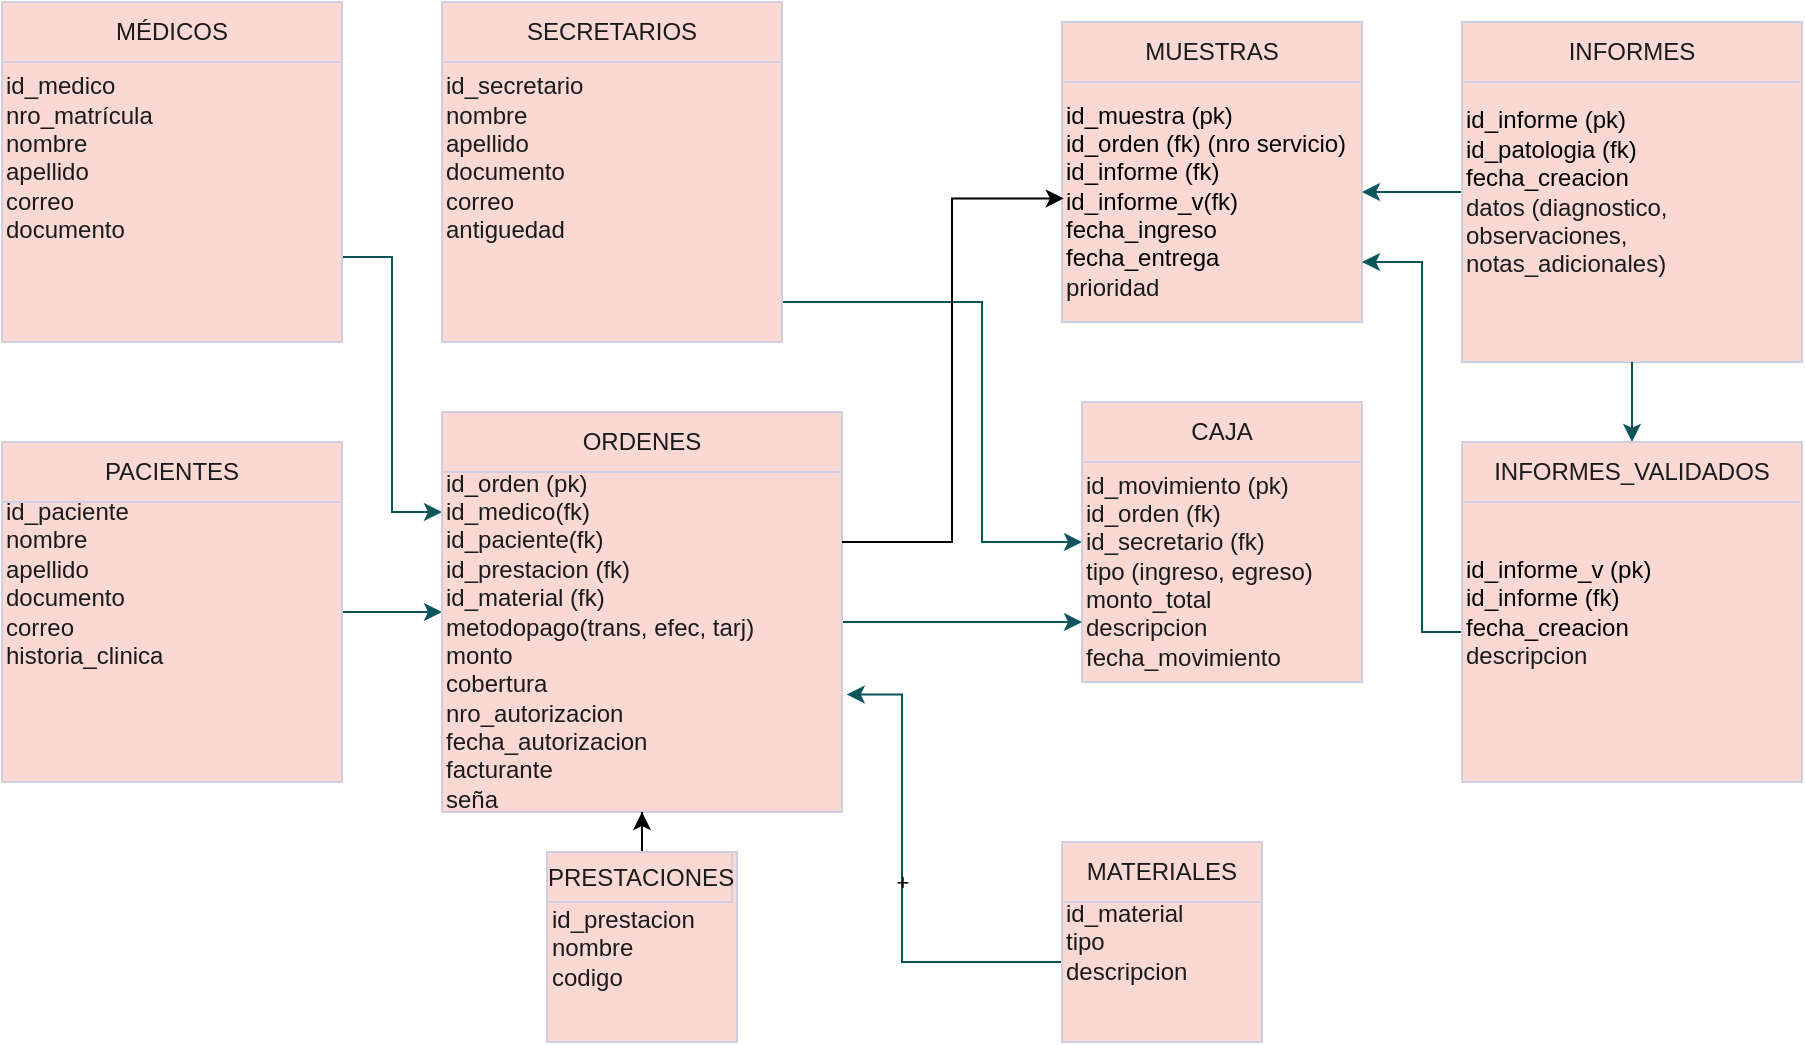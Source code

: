 <mxfile version="26.2.4">
  <diagram name="Page-1" id="f9woN919oMkSvHwLnTK2">
    <mxGraphModel dx="2085" dy="1368" grid="1" gridSize="10" guides="1" tooltips="1" connect="1" arrows="1" fold="1" page="1" pageScale="1" pageWidth="1100" pageHeight="850" math="0" shadow="0">
      <root>
        <mxCell id="0" />
        <mxCell id="1" parent="0" />
        <mxCell id="jzyrCezaXYslwBgBZA3t-1" value="&lt;div&gt;&lt;span style=&quot;background-color: transparent; color: light-dark(rgb(0, 0, 0), rgb(255, 255, 255));&quot;&gt;&lt;br&gt;&lt;/span&gt;&lt;/div&gt;&lt;div&gt;&lt;span style=&quot;background-color: transparent; color: light-dark(rgb(0, 0, 0), rgb(255, 255, 255));&quot;&gt;&lt;br&gt;&lt;/span&gt;&lt;/div&gt;&lt;div&gt;&lt;span style=&quot;background-color: transparent; color: light-dark(rgb(0, 0, 0), rgb(255, 255, 255));&quot;&gt;&lt;br&gt;&lt;/span&gt;&lt;/div&gt;&lt;div&gt;&lt;span style=&quot;background-color: transparent; color: light-dark(rgb(0, 0, 0), rgb(255, 255, 255));&quot;&gt;id_muestra (pk)&lt;/span&gt;&lt;/div&gt;&lt;div&gt;&lt;span style=&quot;background-color: transparent; color: light-dark(rgb(0, 0, 0), rgb(255, 255, 255));&quot;&gt;id_orden (fk) (nro servicio)&lt;/span&gt;&lt;/div&gt;&lt;div&gt;&lt;span style=&quot;background-color: transparent; color: light-dark(rgb(0, 0, 0), rgb(255, 255, 255));&quot;&gt;id_informe (fk)&lt;/span&gt;&lt;/div&gt;&lt;div&gt;&lt;span style=&quot;background-color: transparent; color: light-dark(rgb(0, 0, 0), rgb(255, 255, 255));&quot;&gt;id_informe_v(fk)&lt;/span&gt;&lt;/div&gt;&lt;div&gt;&lt;span style=&quot;background-color: transparent; color: light-dark(rgb(0, 0, 0), rgb(255, 255, 255));&quot;&gt;fecha_ingreso&lt;/span&gt;&lt;/div&gt;&lt;div&gt;&lt;span style=&quot;background-color: transparent; color: light-dark(rgb(0, 0, 0), rgb(255, 255, 255));&quot;&gt;fecha_entrega&lt;/span&gt;&lt;/div&gt;&lt;div&gt;prioridad&lt;/div&gt;&lt;div&gt;&lt;br&gt;&lt;/div&gt;" style="whiteSpace=wrap;html=1;aspect=fixed;flipH=1;flipV=1;align=left;labelBackgroundColor=none;fillColor=#FAD9D5;strokeColor=#D0CEE2;fontColor=#1A1A1A;" parent="1" vertex="1">
          <mxGeometry x="240" width="150" height="150" as="geometry" />
        </mxCell>
        <mxCell id="jzyrCezaXYslwBgBZA3t-4" value="MUESTRAS" style="rounded=0;whiteSpace=wrap;html=1;labelBackgroundColor=none;fillColor=#FAD9D5;strokeColor=#D0CEE2;fontColor=#1A1A1A;" parent="1" vertex="1">
          <mxGeometry x="240" width="150" height="30" as="geometry" />
        </mxCell>
        <mxCell id="nVbOeIYVw6N5CsfIQIgf-29" style="edgeStyle=orthogonalEdgeStyle;rounded=0;orthogonalLoop=1;jettySize=auto;html=1;entryX=0;entryY=0.25;entryDx=0;entryDy=0;exitX=1;exitY=0.75;exitDx=0;exitDy=0;labelBackgroundColor=none;strokeColor=#09555B;fontColor=default;" parent="1" source="jzyrCezaXYslwBgBZA3t-5" target="nVbOeIYVw6N5CsfIQIgf-8" edge="1">
          <mxGeometry relative="1" as="geometry" />
        </mxCell>
        <mxCell id="jzyrCezaXYslwBgBZA3t-5" value="&lt;div&gt;id_medico&lt;/div&gt;nro_matrícula&lt;div&gt;nombre&lt;/div&gt;&lt;div&gt;apellido&lt;/div&gt;&lt;div&gt;correo&lt;/div&gt;&lt;div&gt;documento&lt;br&gt;&lt;div&gt;&lt;br&gt;&lt;/div&gt;&lt;/div&gt;" style="whiteSpace=wrap;html=1;aspect=fixed;flipH=1;flipV=1;align=left;labelBackgroundColor=none;fillColor=#FAD9D5;strokeColor=#D0CEE2;fontColor=#1A1A1A;" parent="1" vertex="1">
          <mxGeometry x="-290" y="-10" width="170" height="170" as="geometry" />
        </mxCell>
        <mxCell id="jzyrCezaXYslwBgBZA3t-6" value="MÉDICOS" style="rounded=0;whiteSpace=wrap;html=1;labelBackgroundColor=none;fillColor=#FAD9D5;strokeColor=#D0CEE2;fontColor=#1A1A1A;" parent="1" vertex="1">
          <mxGeometry x="-290" y="-10" width="170" height="30" as="geometry" />
        </mxCell>
        <mxCell id="nVbOeIYVw6N5CsfIQIgf-7" style="edgeStyle=orthogonalEdgeStyle;rounded=0;orthogonalLoop=1;jettySize=auto;html=1;entryX=0;entryY=0.5;entryDx=0;entryDy=0;labelBackgroundColor=none;strokeColor=#09555B;fontColor=default;" parent="1" source="jzyrCezaXYslwBgBZA3t-7" target="nVbOeIYVw6N5CsfIQIgf-3" edge="1">
          <mxGeometry relative="1" as="geometry">
            <Array as="points">
              <mxPoint x="200" y="140" />
              <mxPoint x="200" y="260" />
            </Array>
          </mxGeometry>
        </mxCell>
        <mxCell id="jzyrCezaXYslwBgBZA3t-7" value="&lt;div&gt;&lt;div&gt;id_secretario&lt;/div&gt;&lt;/div&gt;&lt;div&gt;nombre&lt;/div&gt;&lt;div&gt;apellido&lt;/div&gt;&lt;div&gt;documento&lt;/div&gt;&lt;div&gt;correo&lt;/div&gt;&lt;div&gt;antiguedad&lt;/div&gt;&lt;div&gt;&lt;br&gt;&lt;/div&gt;" style="whiteSpace=wrap;html=1;aspect=fixed;flipH=1;flipV=1;align=left;labelBackgroundColor=none;fillColor=#FAD9D5;strokeColor=#D0CEE2;fontColor=#1A1A1A;" parent="1" vertex="1">
          <mxGeometry x="-70" y="-10" width="170" height="170" as="geometry" />
        </mxCell>
        <mxCell id="jzyrCezaXYslwBgBZA3t-8" value="SECRETARIOS" style="rounded=0;whiteSpace=wrap;html=1;labelBackgroundColor=none;fillColor=#FAD9D5;strokeColor=#D0CEE2;fontColor=#1A1A1A;" parent="1" vertex="1">
          <mxGeometry x="-70" y="-10" width="170" height="30" as="geometry" />
        </mxCell>
        <mxCell id="nVbOeIYVw6N5CsfIQIgf-27" value="" style="edgeStyle=orthogonalEdgeStyle;rounded=0;orthogonalLoop=1;jettySize=auto;html=1;labelBackgroundColor=none;strokeColor=#09555B;fontColor=default;" parent="1" source="jzyrCezaXYslwBgBZA3t-9" target="nVbOeIYVw6N5CsfIQIgf-8" edge="1">
          <mxGeometry relative="1" as="geometry" />
        </mxCell>
        <mxCell id="jzyrCezaXYslwBgBZA3t-9" value="&lt;div&gt;id_paciente&lt;/div&gt;&lt;div&gt;nombre&lt;/div&gt;&lt;div&gt;apellido&lt;/div&gt;&lt;div&gt;documento&lt;/div&gt;&lt;div&gt;correo&lt;/div&gt;&lt;div&gt;historia_clinica&lt;/div&gt;&lt;div&gt;&lt;br&gt;&lt;div&gt;&lt;br&gt;&lt;/div&gt;&lt;/div&gt;" style="whiteSpace=wrap;html=1;aspect=fixed;flipH=1;flipV=1;align=left;labelBackgroundColor=none;fillColor=#FAD9D5;strokeColor=#D0CEE2;fontColor=#1A1A1A;" parent="1" vertex="1">
          <mxGeometry x="-290" y="210" width="170" height="170" as="geometry" />
        </mxCell>
        <mxCell id="jzyrCezaXYslwBgBZA3t-10" value="PACIENTES" style="rounded=0;whiteSpace=wrap;html=1;labelBackgroundColor=none;fillColor=#FAD9D5;strokeColor=#D0CEE2;fontColor=#1A1A1A;" parent="1" vertex="1">
          <mxGeometry x="-290" y="210" width="170" height="30" as="geometry" />
        </mxCell>
        <mxCell id="uYpV2VOFGErfWM8a4zOd-7" value="" style="edgeStyle=orthogonalEdgeStyle;rounded=0;orthogonalLoop=1;jettySize=auto;html=1;labelBackgroundColor=none;strokeColor=#09555B;fontColor=default;" parent="1" source="uYpV2VOFGErfWM8a4zOd-1" target="jzyrCezaXYslwBgBZA3t-1" edge="1">
          <mxGeometry relative="1" as="geometry">
            <Array as="points">
              <mxPoint x="450" y="90" />
              <mxPoint x="450" y="90" />
            </Array>
          </mxGeometry>
        </mxCell>
        <mxCell id="uYpV2VOFGErfWM8a4zOd-1" value="&lt;div&gt;&lt;span style=&quot;background-color: transparent; color: light-dark(rgb(0, 0, 0), rgb(255, 255, 255));&quot;&gt;id_informe (pk)&lt;/span&gt;&lt;/div&gt;&lt;div&gt;&lt;span style=&quot;background-color: transparent; color: light-dark(rgb(0, 0, 0), rgb(255, 255, 255));&quot;&gt;id_patologia (fk)&lt;/span&gt;&lt;/div&gt;&lt;div&gt;&lt;span style=&quot;background-color: transparent; color: light-dark(rgb(0, 0, 0), rgb(255, 255, 255));&quot;&gt;fecha_creacion&lt;/span&gt;&lt;/div&gt;&lt;div&gt;datos (diagnostico, observaciones, notas_adicionales)&lt;/div&gt;" style="whiteSpace=wrap;html=1;aspect=fixed;flipH=1;flipV=1;align=left;labelBackgroundColor=none;fillColor=#FAD9D5;strokeColor=#D0CEE2;fontColor=#1A1A1A;" parent="1" vertex="1">
          <mxGeometry x="440" width="170" height="170" as="geometry" />
        </mxCell>
        <mxCell id="nVbOeIYVw6N5CsfIQIgf-35" value="" style="edgeStyle=orthogonalEdgeStyle;rounded=0;orthogonalLoop=1;jettySize=auto;html=1;strokeColor=#09555B;fontColor=#1A1A1A;exitX=0.5;exitY=1;exitDx=0;exitDy=0;" parent="1" source="uYpV2VOFGErfWM8a4zOd-1" target="uYpV2VOFGErfWM8a4zOd-3" edge="1">
          <mxGeometry relative="1" as="geometry" />
        </mxCell>
        <mxCell id="uYpV2VOFGErfWM8a4zOd-2" value="INFORMES" style="rounded=0;whiteSpace=wrap;html=1;labelBackgroundColor=none;fillColor=#FAD9D5;strokeColor=#D0CEE2;fontColor=#1A1A1A;" parent="1" vertex="1">
          <mxGeometry x="440" width="170" height="30" as="geometry" />
        </mxCell>
        <mxCell id="nVbOeIYVw6N5CsfIQIgf-37" value="" style="edgeStyle=orthogonalEdgeStyle;rounded=0;orthogonalLoop=1;jettySize=auto;html=1;strokeColor=#09555B;fontColor=#1A1A1A;" parent="1" source="uYpV2VOFGErfWM8a4zOd-3" target="jzyrCezaXYslwBgBZA3t-1" edge="1">
          <mxGeometry relative="1" as="geometry">
            <Array as="points">
              <mxPoint x="420" y="305" />
              <mxPoint x="420" y="120" />
            </Array>
          </mxGeometry>
        </mxCell>
        <mxCell id="uYpV2VOFGErfWM8a4zOd-3" value="&lt;div&gt;&lt;span style=&quot;background-color: transparent; color: light-dark(rgb(0, 0, 0), rgb(255, 255, 255));&quot;&gt;id_informe_v (pk)&lt;/span&gt;&lt;/div&gt;&lt;div&gt;&lt;span style=&quot;background-color: transparent; color: light-dark(rgb(0, 0, 0), rgb(255, 255, 255));&quot;&gt;id_informe (fk)&lt;/span&gt;&lt;/div&gt;&lt;div&gt;&lt;span style=&quot;background-color: transparent; color: light-dark(rgb(0, 0, 0), rgb(255, 255, 255));&quot;&gt;fecha_creacion&lt;/span&gt;&lt;/div&gt;&lt;div&gt;descripcion&lt;/div&gt;" style="whiteSpace=wrap;html=1;aspect=fixed;flipH=1;flipV=1;align=left;labelBackgroundColor=none;fillColor=#FAD9D5;strokeColor=#D0CEE2;fontColor=#1A1A1A;" parent="1" vertex="1">
          <mxGeometry x="440" y="210" width="170" height="170" as="geometry" />
        </mxCell>
        <mxCell id="uYpV2VOFGErfWM8a4zOd-4" value="INFORMES_VALIDADOS" style="rounded=0;whiteSpace=wrap;html=1;labelBackgroundColor=none;fillColor=#FAD9D5;strokeColor=#D0CEE2;fontColor=#1A1A1A;" parent="1" vertex="1">
          <mxGeometry x="440" y="210" width="170" height="30" as="geometry" />
        </mxCell>
        <mxCell id="nVbOeIYVw6N5CsfIQIgf-3" value="&lt;div&gt;&lt;br&gt;&lt;/div&gt;&lt;div&gt;&lt;br&gt;&lt;/div&gt;&lt;div&gt;&lt;br&gt;&lt;/div&gt;&lt;div&gt;&lt;br&gt;&lt;/div&gt;&lt;div&gt;id_movimiento (pk)&lt;/div&gt;&lt;div&gt;id_orden (fk)&lt;/div&gt;&lt;div&gt;id_secretario (fk)&lt;/div&gt;&lt;div&gt;tipo (ingreso, egreso)&lt;/div&gt;&lt;div&gt;&lt;span style=&quot;background-color: transparent; color: light-dark(rgb(26, 26, 26), rgb(215, 215, 215));&quot;&gt;monto_total&lt;/span&gt;&lt;/div&gt;&lt;div&gt;&lt;span style=&quot;background-color: transparent; color: light-dark(rgb(26, 26, 26), rgb(215, 215, 215));&quot;&gt;descripcion&lt;/span&gt;&lt;/div&gt;&lt;div&gt;fecha_movimiento&lt;/div&gt;&lt;div&gt;&lt;br&gt;&lt;div&gt;&lt;br&gt;&lt;/div&gt;&lt;/div&gt;" style="whiteSpace=wrap;html=1;aspect=fixed;flipH=1;flipV=1;align=left;labelBackgroundColor=none;fillColor=#FAD9D5;strokeColor=#D0CEE2;fontColor=#1A1A1A;" parent="1" vertex="1">
          <mxGeometry x="250" y="190" width="140" height="140" as="geometry" />
        </mxCell>
        <mxCell id="nVbOeIYVw6N5CsfIQIgf-4" value="CAJA" style="rounded=0;whiteSpace=wrap;html=1;labelBackgroundColor=none;fillColor=#FAD9D5;strokeColor=#D0CEE2;fontColor=#1A1A1A;" parent="1" vertex="1">
          <mxGeometry x="250" y="190" width="140" height="30" as="geometry" />
        </mxCell>
        <mxCell id="nVbOeIYVw6N5CsfIQIgf-30" style="edgeStyle=orthogonalEdgeStyle;rounded=0;orthogonalLoop=1;jettySize=auto;html=1;entryX=0;entryY=0.75;entryDx=0;entryDy=0;labelBackgroundColor=none;strokeColor=#09555B;fontColor=default;" parent="1" edge="1">
          <mxGeometry relative="1" as="geometry">
            <mxPoint x="130" y="300" as="sourcePoint" />
            <mxPoint x="250" y="300" as="targetPoint" />
            <Array as="points">
              <mxPoint x="180" y="300" />
              <mxPoint x="180" y="300" />
            </Array>
          </mxGeometry>
        </mxCell>
        <mxCell id="nVbOeIYVw6N5CsfIQIgf-8" value="&lt;div&gt;&lt;div&gt;&lt;br&gt;&lt;/div&gt;&lt;div&gt;&lt;br&gt;&lt;/div&gt;&lt;div&gt;id_orden (pk)&lt;/div&gt;&lt;/div&gt;&lt;div&gt;id_medico(fk)&lt;/div&gt;&lt;div&gt;id_paciente(fk)&lt;/div&gt;&lt;div&gt;id_prestacion (fk)&lt;/div&gt;&lt;div&gt;id_material (fk)&lt;/div&gt;&lt;div&gt;metodopago(trans, efec, tarj)&lt;/div&gt;&lt;div&gt;monto&lt;/div&gt;&lt;div&gt;cobertura&lt;/div&gt;&lt;div&gt;nro_autorizacion&lt;/div&gt;&lt;div&gt;fecha_autorizacion&lt;/div&gt;&lt;div&gt;facturante&lt;/div&gt;&lt;div&gt;seña&lt;/div&gt;" style="whiteSpace=wrap;html=1;aspect=fixed;flipH=1;flipV=1;align=left;labelBackgroundColor=none;fillColor=#FAD9D5;strokeColor=#D0CEE2;fontColor=#1A1A1A;" parent="1" vertex="1">
          <mxGeometry x="-70" y="195" width="200" height="200" as="geometry" />
        </mxCell>
        <mxCell id="nVbOeIYVw6N5CsfIQIgf-9" value="ORDENES" style="rounded=0;whiteSpace=wrap;html=1;labelBackgroundColor=none;fillColor=#FAD9D5;strokeColor=#D0CEE2;fontColor=#1A1A1A;" parent="1" vertex="1">
          <mxGeometry x="-70" y="195" width="200" height="30" as="geometry" />
        </mxCell>
        <mxCell id="iRUEuNtFCOx6BSedpYXF-2" value="" style="edgeStyle=orthogonalEdgeStyle;rounded=0;orthogonalLoop=1;jettySize=auto;html=1;" edge="1" parent="1" source="nVbOeIYVw6N5CsfIQIgf-13" target="nVbOeIYVw6N5CsfIQIgf-8">
          <mxGeometry relative="1" as="geometry" />
        </mxCell>
        <mxCell id="nVbOeIYVw6N5CsfIQIgf-13" value="id_prestacion&lt;div&gt;nombre&lt;/div&gt;&lt;div&gt;codigo&lt;/div&gt;" style="whiteSpace=wrap;html=1;aspect=fixed;flipH=1;flipV=1;align=left;labelBackgroundColor=none;fillColor=#FAD9D5;strokeColor=#D0CEE2;fontColor=#1A1A1A;" parent="1" vertex="1">
          <mxGeometry x="-17.5" y="415" width="95" height="95" as="geometry" />
        </mxCell>
        <mxCell id="nVbOeIYVw6N5CsfIQIgf-14" value="PRESTACIONES" style="rounded=0;whiteSpace=wrap;html=1;labelBackgroundColor=none;fillColor=#FAD9D5;strokeColor=#D0CEE2;fontColor=#1A1A1A;" parent="1" vertex="1">
          <mxGeometry x="-17.5" y="415" width="92.5" height="25" as="geometry" />
        </mxCell>
        <mxCell id="nVbOeIYVw6N5CsfIQIgf-20" value="+" style="edgeStyle=orthogonalEdgeStyle;rounded=0;orthogonalLoop=1;jettySize=auto;html=1;entryX=-0.012;entryY=0.294;entryDx=0;entryDy=0;entryPerimeter=0;labelBackgroundColor=none;strokeColor=#09555B;fontColor=default;" parent="1" source="nVbOeIYVw6N5CsfIQIgf-18" target="nVbOeIYVw6N5CsfIQIgf-8" edge="1">
          <mxGeometry relative="1" as="geometry">
            <Array as="points">
              <mxPoint x="160" y="470" />
              <mxPoint x="160" y="336" />
            </Array>
          </mxGeometry>
        </mxCell>
        <mxCell id="nVbOeIYVw6N5CsfIQIgf-18" value="id_material&lt;div&gt;tipo&lt;/div&gt;&lt;div&gt;descripcion&lt;/div&gt;" style="whiteSpace=wrap;html=1;aspect=fixed;flipH=1;flipV=1;align=left;labelBackgroundColor=none;fillColor=#FAD9D5;strokeColor=#D0CEE2;fontColor=#1A1A1A;" parent="1" vertex="1">
          <mxGeometry x="240" y="410" width="100" height="100" as="geometry" />
        </mxCell>
        <mxCell id="nVbOeIYVw6N5CsfIQIgf-19" value="MATERIALES" style="rounded=0;whiteSpace=wrap;html=1;labelBackgroundColor=none;fillColor=#FAD9D5;strokeColor=#D0CEE2;fontColor=#1A1A1A;" parent="1" vertex="1">
          <mxGeometry x="240" y="410" width="100" height="30" as="geometry" />
        </mxCell>
        <mxCell id="iRUEuNtFCOx6BSedpYXF-3" style="edgeStyle=orthogonalEdgeStyle;rounded=0;orthogonalLoop=1;jettySize=auto;html=1;entryX=0.994;entryY=0.412;entryDx=0;entryDy=0;entryPerimeter=0;" edge="1" parent="1" source="nVbOeIYVw6N5CsfIQIgf-8" target="jzyrCezaXYslwBgBZA3t-1">
          <mxGeometry relative="1" as="geometry">
            <Array as="points">
              <mxPoint x="185" y="260" />
              <mxPoint x="185" y="88" />
            </Array>
          </mxGeometry>
        </mxCell>
      </root>
    </mxGraphModel>
  </diagram>
</mxfile>

